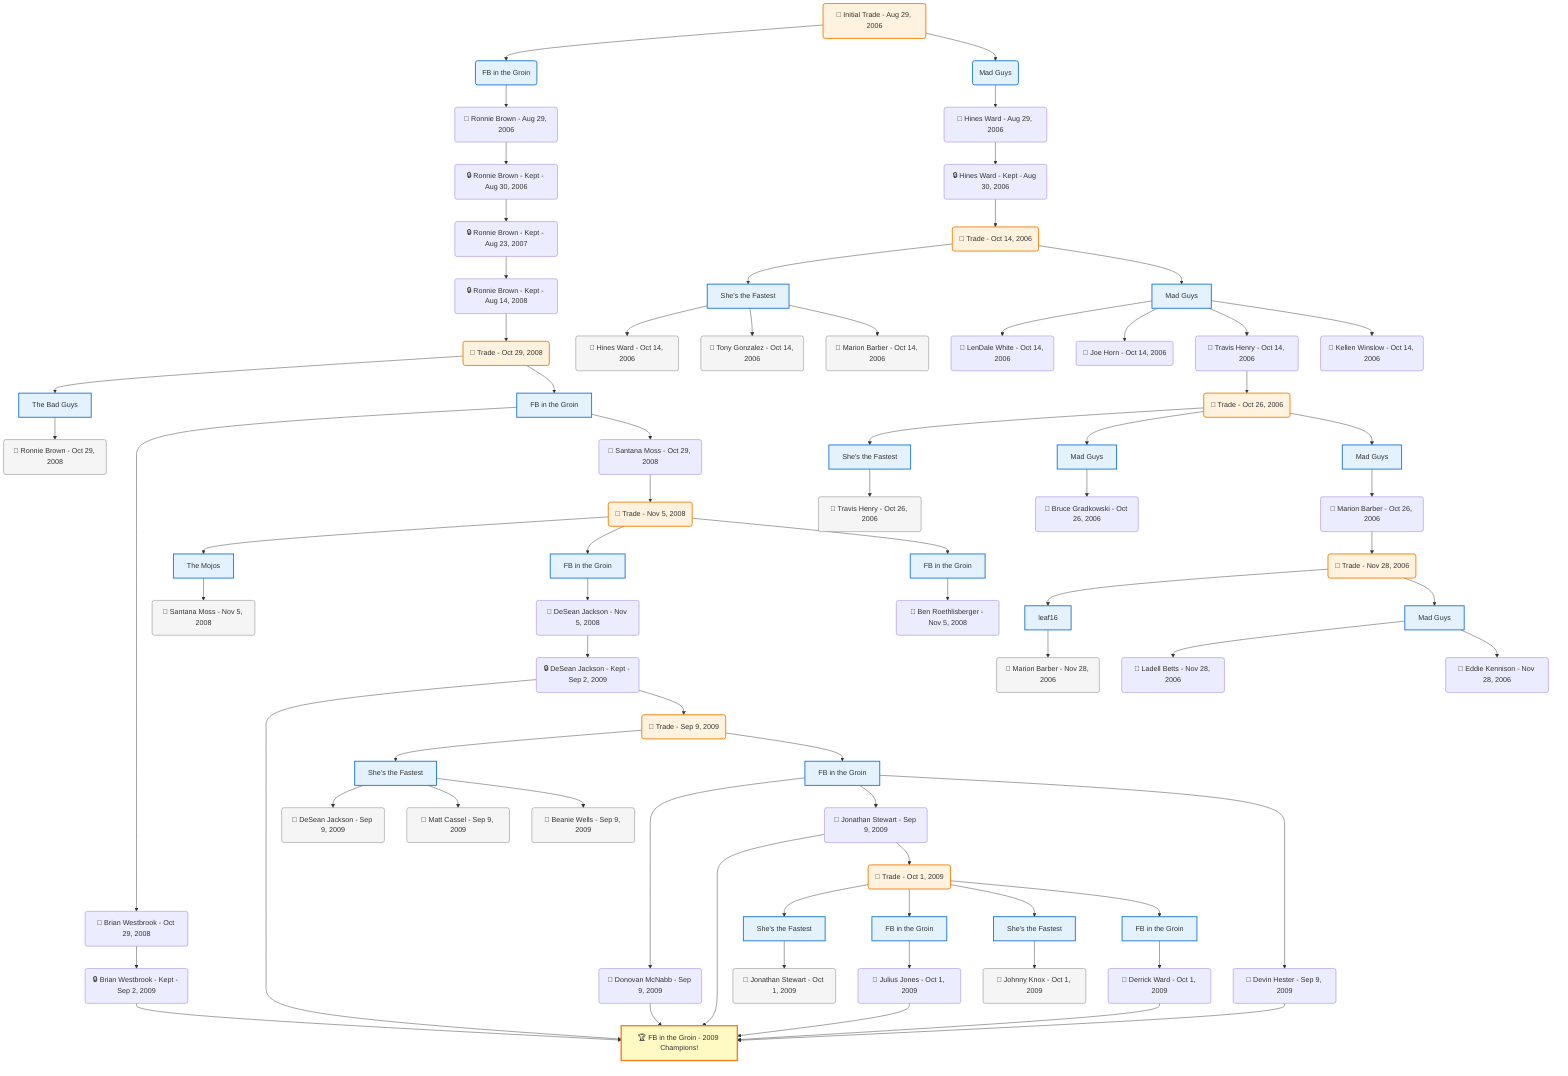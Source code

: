 flowchart TD

    TRADE_MAIN("🔄 Initial Trade - Aug 29, 2006")
    TEAM_1("FB in the Groin")
    TEAM_2("Mad Guys")
    NODE_4d334307-ef69-44f5-8aaa-3bba83c91e44("🔄 Ronnie Brown - Aug 29, 2006")
    NODE_ff317a1f-3a83-4a7e-9c05-14dc128c72cd("🔒 Ronnie Brown - Kept - Aug 30, 2006")
    NODE_5ac43715-57b0-4e7c-be7d-bad67b8c1a84("🔒 Ronnie Brown - Kept - Aug 23, 2007")
    NODE_030c80d8-b6a2-4377-8b86-b87ee8b646f2("🔒 Ronnie Brown - Kept - Aug 14, 2008")
    TRADE_c3f0b7c2-f7b5-4e00-9f80-68c86f7c182e_3("🔄 Trade - Oct 29, 2008")
    TEAM_b2220d1a-ff75-4622-9757-09978901110f_4["The Bad Guys"]
    NODE_acbb1f4c-bddd-4152-be7d-cdbc176f8841("🔄 Ronnie Brown - Oct 29, 2008")
    TEAM_f483ecf1-cd17-4991-854b-e52dfc957b45_5["FB in the Groin"]
    NODE_12905ee6-bbd2-40e5-9718-ce23cb7d7206("🔄 Brian Westbrook - Oct 29, 2008")
    NODE_b2cdb0b1-0710-4607-b4d7-239a8e3c79f8("🔒 Brian Westbrook - Kept - Sep 2, 2009")
    CHAMP_f483ecf1-cd17-4991-854b-e52dfc957b45_2009["🏆 FB in the Groin - 2009 Champions!"]
    NODE_6443451d-b374-42e2-9cc8-cf7ea623c574("🔄 Santana Moss - Oct 29, 2008")
    TRADE_f4210721-7634-4f38-99ae-7010bedca89e_6("🔄 Trade - Nov 5, 2008")
    TEAM_bbe2d0ad-54cf-4c22-be82-b2a5f262a157_7["The Mojos"]
    NODE_65e6ad00-c1d7-4912-a451-80fb65a5a9a2("🔄 Santana Moss - Nov 5, 2008")
    TEAM_f483ecf1-cd17-4991-854b-e52dfc957b45_8["FB in the Groin"]
    NODE_cb1ba05a-5cc4-4f55-a9c1-1a40c6000637("🔄 DeSean Jackson - Nov 5, 2008")
    NODE_bcd52ce9-b953-4a82-9e0b-0527be26bfa4("🔒 DeSean Jackson - Kept - Sep 2, 2009")
    TRADE_d64744f2-649c-41d8-81d6-cb12408f9a20_9("🔄 Trade - Sep 9, 2009")
    TEAM_4449259f-64af-44fd-9235-1facc0926234_10["She's the Fastest"]
    NODE_620b330b-81b8-4a9f-9476-febda8d1f7e0("🔄 DeSean Jackson - Sep 9, 2009")
    NODE_da366052-1793-4ec3-aeef-e2d58fcebf07("🔄 Matt Cassel - Sep 9, 2009")
    NODE_6dd1fdfd-8b13-4c36-b124-f5bc0932f73f("🔄 Beanie Wells - Sep 9, 2009")
    TEAM_f483ecf1-cd17-4991-854b-e52dfc957b45_11["FB in the Groin"]
    NODE_3128e3d6-ada1-4ddc-99ad-add55e2d292b("🔄 Donovan McNabb - Sep 9, 2009")
    NODE_15682633-4c98-4792-b4d5-ef220e682543("🔄 Jonathan Stewart - Sep 9, 2009")
    TRADE_2e75919f-7f43-4753-b2ca-f52a7e93ce4e_12("🔄 Trade - Oct 1, 2009")
    TEAM_4449259f-64af-44fd-9235-1facc0926234_13["She's the Fastest"]
    NODE_83285925-8d16-4bc1-b0fb-55a3915fa4da("🔄 Jonathan Stewart - Oct 1, 2009")
    TEAM_f483ecf1-cd17-4991-854b-e52dfc957b45_14["FB in the Groin"]
    NODE_6bd2dbc8-26a3-4b6e-8848-0ab9fd44aa1c("🔄 Julius Jones - Oct 1, 2009")
    TEAM_4449259f-64af-44fd-9235-1facc0926234_15["She's the Fastest"]
    NODE_d83fde35-d3b4-4078-b9f5-8c7decd47ba4("🔄 Johnny Knox - Oct 1, 2009")
    TEAM_f483ecf1-cd17-4991-854b-e52dfc957b45_16["FB in the Groin"]
    NODE_a26c503a-f2bc-4cab-996f-f0253689a18b("🔄 Derrick Ward - Oct 1, 2009")
    NODE_2506304d-9aeb-4778-8bbb-feb1241129b8("🔄 Devin Hester - Sep 9, 2009")
    TEAM_f483ecf1-cd17-4991-854b-e52dfc957b45_17["FB in the Groin"]
    NODE_c5a004fa-c6ce-4e56-a5ca-71081721a629("🔄 Ben Roethlisberger - Nov 5, 2008")
    NODE_cc6561f0-79a7-4abb-a7fe-c0ec944a7175("🔄 Hines Ward - Aug 29, 2006")
    NODE_e5e70290-c6ec-497f-9ae7-e1a63c57866d("🔒 Hines Ward - Kept - Aug 30, 2006")
    TRADE_ce20ada5-488c-42bb-81ff-654bf10c775e_18("🔄 Trade - Oct 14, 2006")
    TEAM_4449259f-64af-44fd-9235-1facc0926234_19["She's the Fastest"]
    NODE_fd2f47c1-8ed6-4c4d-92c5-fa95074e6f3b("🔄 Hines Ward - Oct 14, 2006")
    NODE_318494ea-3c4e-4311-aae1-6262e1d62dd2("🔄 Tony Gonzalez - Oct 14, 2006")
    NODE_76fc29b7-369e-4798-8eac-eaa63e814539("🔄 Marion Barber - Oct 14, 2006")
    TEAM_f5908944-6efd-40eb-af54-6c53004e0e2f_20["Mad Guys"]
    NODE_f2a49ad0-9bef-4fd1-94ed-61651a84658b("🔄 LenDale White - Oct 14, 2006")
    NODE_2d5e163c-cf82-4f0c-b2b0-928482ea4ad2("🔄 Joe Horn - Oct 14, 2006")
    NODE_282956be-e712-4df6-843a-9d92485c0ae4("🔄 Travis Henry - Oct 14, 2006")
    TRADE_5d3bc4a9-4882-4228-a856-7e54ae8aafc2_21("🔄 Trade - Oct 26, 2006")
    TEAM_4449259f-64af-44fd-9235-1facc0926234_22["She's the Fastest"]
    NODE_6372070f-eeba-4284-a58b-94618802e524("🔄 Travis Henry - Oct 26, 2006")
    TEAM_f5908944-6efd-40eb-af54-6c53004e0e2f_23["Mad Guys"]
    NODE_48b9675f-7bae-44b9-a520-04d629791a34("🔄 Bruce Gradkowski - Oct 26, 2006")
    TEAM_f5908944-6efd-40eb-af54-6c53004e0e2f_24["Mad Guys"]
    NODE_1977b820-e794-4826-a87e-c7ab3bffeb05("🔄 Marion Barber - Oct 26, 2006")
    TRADE_53f24c3c-4b6a-4d70-ab1e-03d14f02c7a5_25("🔄 Trade - Nov 28, 2006")
    TEAM_66fb98f4-89a7-45f9-893a-b41d71e6249d_26["leaf16"]
    NODE_1c0c4315-20d2-4d11-879e-89a97c598c0a("🔄 Marion Barber - Nov 28, 2006")
    TEAM_f5908944-6efd-40eb-af54-6c53004e0e2f_27["Mad Guys"]
    NODE_df70a1a9-92be-4bc3-9bed-00ac89e4cce6("🔄 Ladell Betts - Nov 28, 2006")
    NODE_b01ecd75-3eab-4076-9ac4-9855534a2fe8("🔄 Eddie Kennison - Nov 28, 2006")
    NODE_226cc31f-fa1b-4444-9edd-d799c92a88af("🔄 Kellen Winslow - Oct 14, 2006")

    TRADE_MAIN --> TEAM_1
    TRADE_MAIN --> TEAM_2
    TEAM_1 --> NODE_4d334307-ef69-44f5-8aaa-3bba83c91e44
    NODE_4d334307-ef69-44f5-8aaa-3bba83c91e44 --> NODE_ff317a1f-3a83-4a7e-9c05-14dc128c72cd
    NODE_ff317a1f-3a83-4a7e-9c05-14dc128c72cd --> NODE_5ac43715-57b0-4e7c-be7d-bad67b8c1a84
    NODE_5ac43715-57b0-4e7c-be7d-bad67b8c1a84 --> NODE_030c80d8-b6a2-4377-8b86-b87ee8b646f2
    NODE_030c80d8-b6a2-4377-8b86-b87ee8b646f2 --> TRADE_c3f0b7c2-f7b5-4e00-9f80-68c86f7c182e_3
    TRADE_c3f0b7c2-f7b5-4e00-9f80-68c86f7c182e_3 --> TEAM_b2220d1a-ff75-4622-9757-09978901110f_4
    TEAM_b2220d1a-ff75-4622-9757-09978901110f_4 --> NODE_acbb1f4c-bddd-4152-be7d-cdbc176f8841
    TRADE_c3f0b7c2-f7b5-4e00-9f80-68c86f7c182e_3 --> TEAM_f483ecf1-cd17-4991-854b-e52dfc957b45_5
    TEAM_f483ecf1-cd17-4991-854b-e52dfc957b45_5 --> NODE_12905ee6-bbd2-40e5-9718-ce23cb7d7206
    NODE_12905ee6-bbd2-40e5-9718-ce23cb7d7206 --> NODE_b2cdb0b1-0710-4607-b4d7-239a8e3c79f8
    NODE_b2cdb0b1-0710-4607-b4d7-239a8e3c79f8 --> CHAMP_f483ecf1-cd17-4991-854b-e52dfc957b45_2009
    TEAM_f483ecf1-cd17-4991-854b-e52dfc957b45_5 --> NODE_6443451d-b374-42e2-9cc8-cf7ea623c574
    NODE_6443451d-b374-42e2-9cc8-cf7ea623c574 --> TRADE_f4210721-7634-4f38-99ae-7010bedca89e_6
    TRADE_f4210721-7634-4f38-99ae-7010bedca89e_6 --> TEAM_bbe2d0ad-54cf-4c22-be82-b2a5f262a157_7
    TEAM_bbe2d0ad-54cf-4c22-be82-b2a5f262a157_7 --> NODE_65e6ad00-c1d7-4912-a451-80fb65a5a9a2
    TRADE_f4210721-7634-4f38-99ae-7010bedca89e_6 --> TEAM_f483ecf1-cd17-4991-854b-e52dfc957b45_8
    TEAM_f483ecf1-cd17-4991-854b-e52dfc957b45_8 --> NODE_cb1ba05a-5cc4-4f55-a9c1-1a40c6000637
    NODE_cb1ba05a-5cc4-4f55-a9c1-1a40c6000637 --> NODE_bcd52ce9-b953-4a82-9e0b-0527be26bfa4
    NODE_bcd52ce9-b953-4a82-9e0b-0527be26bfa4 --> CHAMP_f483ecf1-cd17-4991-854b-e52dfc957b45_2009
    NODE_bcd52ce9-b953-4a82-9e0b-0527be26bfa4 --> TRADE_d64744f2-649c-41d8-81d6-cb12408f9a20_9
    TRADE_d64744f2-649c-41d8-81d6-cb12408f9a20_9 --> TEAM_4449259f-64af-44fd-9235-1facc0926234_10
    TEAM_4449259f-64af-44fd-9235-1facc0926234_10 --> NODE_620b330b-81b8-4a9f-9476-febda8d1f7e0
    TEAM_4449259f-64af-44fd-9235-1facc0926234_10 --> NODE_da366052-1793-4ec3-aeef-e2d58fcebf07
    TEAM_4449259f-64af-44fd-9235-1facc0926234_10 --> NODE_6dd1fdfd-8b13-4c36-b124-f5bc0932f73f
    TRADE_d64744f2-649c-41d8-81d6-cb12408f9a20_9 --> TEAM_f483ecf1-cd17-4991-854b-e52dfc957b45_11
    TEAM_f483ecf1-cd17-4991-854b-e52dfc957b45_11 --> NODE_3128e3d6-ada1-4ddc-99ad-add55e2d292b
    NODE_3128e3d6-ada1-4ddc-99ad-add55e2d292b --> CHAMP_f483ecf1-cd17-4991-854b-e52dfc957b45_2009
    TEAM_f483ecf1-cd17-4991-854b-e52dfc957b45_11 --> NODE_15682633-4c98-4792-b4d5-ef220e682543
    NODE_15682633-4c98-4792-b4d5-ef220e682543 --> CHAMP_f483ecf1-cd17-4991-854b-e52dfc957b45_2009
    NODE_15682633-4c98-4792-b4d5-ef220e682543 --> TRADE_2e75919f-7f43-4753-b2ca-f52a7e93ce4e_12
    TRADE_2e75919f-7f43-4753-b2ca-f52a7e93ce4e_12 --> TEAM_4449259f-64af-44fd-9235-1facc0926234_13
    TEAM_4449259f-64af-44fd-9235-1facc0926234_13 --> NODE_83285925-8d16-4bc1-b0fb-55a3915fa4da
    TRADE_2e75919f-7f43-4753-b2ca-f52a7e93ce4e_12 --> TEAM_f483ecf1-cd17-4991-854b-e52dfc957b45_14
    TEAM_f483ecf1-cd17-4991-854b-e52dfc957b45_14 --> NODE_6bd2dbc8-26a3-4b6e-8848-0ab9fd44aa1c
    NODE_6bd2dbc8-26a3-4b6e-8848-0ab9fd44aa1c --> CHAMP_f483ecf1-cd17-4991-854b-e52dfc957b45_2009
    TRADE_2e75919f-7f43-4753-b2ca-f52a7e93ce4e_12 --> TEAM_4449259f-64af-44fd-9235-1facc0926234_15
    TEAM_4449259f-64af-44fd-9235-1facc0926234_15 --> NODE_d83fde35-d3b4-4078-b9f5-8c7decd47ba4
    TRADE_2e75919f-7f43-4753-b2ca-f52a7e93ce4e_12 --> TEAM_f483ecf1-cd17-4991-854b-e52dfc957b45_16
    TEAM_f483ecf1-cd17-4991-854b-e52dfc957b45_16 --> NODE_a26c503a-f2bc-4cab-996f-f0253689a18b
    NODE_a26c503a-f2bc-4cab-996f-f0253689a18b --> CHAMP_f483ecf1-cd17-4991-854b-e52dfc957b45_2009
    TEAM_f483ecf1-cd17-4991-854b-e52dfc957b45_11 --> NODE_2506304d-9aeb-4778-8bbb-feb1241129b8
    NODE_2506304d-9aeb-4778-8bbb-feb1241129b8 --> CHAMP_f483ecf1-cd17-4991-854b-e52dfc957b45_2009
    TRADE_f4210721-7634-4f38-99ae-7010bedca89e_6 --> TEAM_f483ecf1-cd17-4991-854b-e52dfc957b45_17
    TEAM_f483ecf1-cd17-4991-854b-e52dfc957b45_17 --> NODE_c5a004fa-c6ce-4e56-a5ca-71081721a629
    TEAM_2 --> NODE_cc6561f0-79a7-4abb-a7fe-c0ec944a7175
    NODE_cc6561f0-79a7-4abb-a7fe-c0ec944a7175 --> NODE_e5e70290-c6ec-497f-9ae7-e1a63c57866d
    NODE_e5e70290-c6ec-497f-9ae7-e1a63c57866d --> TRADE_ce20ada5-488c-42bb-81ff-654bf10c775e_18
    TRADE_ce20ada5-488c-42bb-81ff-654bf10c775e_18 --> TEAM_4449259f-64af-44fd-9235-1facc0926234_19
    TEAM_4449259f-64af-44fd-9235-1facc0926234_19 --> NODE_fd2f47c1-8ed6-4c4d-92c5-fa95074e6f3b
    TEAM_4449259f-64af-44fd-9235-1facc0926234_19 --> NODE_318494ea-3c4e-4311-aae1-6262e1d62dd2
    TEAM_4449259f-64af-44fd-9235-1facc0926234_19 --> NODE_76fc29b7-369e-4798-8eac-eaa63e814539
    TRADE_ce20ada5-488c-42bb-81ff-654bf10c775e_18 --> TEAM_f5908944-6efd-40eb-af54-6c53004e0e2f_20
    TEAM_f5908944-6efd-40eb-af54-6c53004e0e2f_20 --> NODE_f2a49ad0-9bef-4fd1-94ed-61651a84658b
    TEAM_f5908944-6efd-40eb-af54-6c53004e0e2f_20 --> NODE_2d5e163c-cf82-4f0c-b2b0-928482ea4ad2
    TEAM_f5908944-6efd-40eb-af54-6c53004e0e2f_20 --> NODE_282956be-e712-4df6-843a-9d92485c0ae4
    NODE_282956be-e712-4df6-843a-9d92485c0ae4 --> TRADE_5d3bc4a9-4882-4228-a856-7e54ae8aafc2_21
    TRADE_5d3bc4a9-4882-4228-a856-7e54ae8aafc2_21 --> TEAM_4449259f-64af-44fd-9235-1facc0926234_22
    TEAM_4449259f-64af-44fd-9235-1facc0926234_22 --> NODE_6372070f-eeba-4284-a58b-94618802e524
    TRADE_5d3bc4a9-4882-4228-a856-7e54ae8aafc2_21 --> TEAM_f5908944-6efd-40eb-af54-6c53004e0e2f_23
    TEAM_f5908944-6efd-40eb-af54-6c53004e0e2f_23 --> NODE_48b9675f-7bae-44b9-a520-04d629791a34
    TRADE_5d3bc4a9-4882-4228-a856-7e54ae8aafc2_21 --> TEAM_f5908944-6efd-40eb-af54-6c53004e0e2f_24
    TEAM_f5908944-6efd-40eb-af54-6c53004e0e2f_24 --> NODE_1977b820-e794-4826-a87e-c7ab3bffeb05
    NODE_1977b820-e794-4826-a87e-c7ab3bffeb05 --> TRADE_53f24c3c-4b6a-4d70-ab1e-03d14f02c7a5_25
    TRADE_53f24c3c-4b6a-4d70-ab1e-03d14f02c7a5_25 --> TEAM_66fb98f4-89a7-45f9-893a-b41d71e6249d_26
    TEAM_66fb98f4-89a7-45f9-893a-b41d71e6249d_26 --> NODE_1c0c4315-20d2-4d11-879e-89a97c598c0a
    TRADE_53f24c3c-4b6a-4d70-ab1e-03d14f02c7a5_25 --> TEAM_f5908944-6efd-40eb-af54-6c53004e0e2f_27
    TEAM_f5908944-6efd-40eb-af54-6c53004e0e2f_27 --> NODE_df70a1a9-92be-4bc3-9bed-00ac89e4cce6
    TEAM_f5908944-6efd-40eb-af54-6c53004e0e2f_27 --> NODE_b01ecd75-3eab-4076-9ac4-9855534a2fe8
    TEAM_f5908944-6efd-40eb-af54-6c53004e0e2f_20 --> NODE_226cc31f-fa1b-4444-9edd-d799c92a88af

    %% Node styling
    classDef teamNode fill:#e3f2fd,stroke:#1976d2,stroke-width:2px
    classDef tradeNode fill:#fff3e0,stroke:#f57c00,stroke-width:2px
    classDef playerNode fill:#f3e5f5,stroke:#7b1fa2,stroke-width:1px
    classDef nonRootPlayerNode fill:#f5f5f5,stroke:#757575,stroke-width:1px
    classDef endNode fill:#ffebee,stroke:#c62828,stroke-width:2px
    classDef waiverNode fill:#e8f5e8,stroke:#388e3c,stroke-width:2px
    classDef championshipNode fill:#fff9c4,stroke:#f57f17,stroke-width:3px

    class TEAM_1,TEAM_2,TEAM_b2220d1a-ff75-4622-9757-09978901110f_4,TEAM_f483ecf1-cd17-4991-854b-e52dfc957b45_5,TEAM_bbe2d0ad-54cf-4c22-be82-b2a5f262a157_7,TEAM_f483ecf1-cd17-4991-854b-e52dfc957b45_8,TEAM_4449259f-64af-44fd-9235-1facc0926234_10,TEAM_f483ecf1-cd17-4991-854b-e52dfc957b45_11,TEAM_4449259f-64af-44fd-9235-1facc0926234_13,TEAM_f483ecf1-cd17-4991-854b-e52dfc957b45_14,TEAM_4449259f-64af-44fd-9235-1facc0926234_15,TEAM_f483ecf1-cd17-4991-854b-e52dfc957b45_16,TEAM_f483ecf1-cd17-4991-854b-e52dfc957b45_17,TEAM_4449259f-64af-44fd-9235-1facc0926234_19,TEAM_f5908944-6efd-40eb-af54-6c53004e0e2f_20,TEAM_4449259f-64af-44fd-9235-1facc0926234_22,TEAM_f5908944-6efd-40eb-af54-6c53004e0e2f_23,TEAM_f5908944-6efd-40eb-af54-6c53004e0e2f_24,TEAM_66fb98f4-89a7-45f9-893a-b41d71e6249d_26,TEAM_f5908944-6efd-40eb-af54-6c53004e0e2f_27 teamNode
    class CHAMP_f483ecf1-cd17-4991-854b-e52dfc957b45_2009 championshipNode
    class NODE_acbb1f4c-bddd-4152-be7d-cdbc176f8841,NODE_65e6ad00-c1d7-4912-a451-80fb65a5a9a2,NODE_620b330b-81b8-4a9f-9476-febda8d1f7e0,NODE_da366052-1793-4ec3-aeef-e2d58fcebf07,NODE_6dd1fdfd-8b13-4c36-b124-f5bc0932f73f,NODE_83285925-8d16-4bc1-b0fb-55a3915fa4da,NODE_d83fde35-d3b4-4078-b9f5-8c7decd47ba4,NODE_fd2f47c1-8ed6-4c4d-92c5-fa95074e6f3b,NODE_318494ea-3c4e-4311-aae1-6262e1d62dd2,NODE_76fc29b7-369e-4798-8eac-eaa63e814539,NODE_6372070f-eeba-4284-a58b-94618802e524,NODE_1c0c4315-20d2-4d11-879e-89a97c598c0a nonRootPlayerNode
    class TRADE_MAIN,TRADE_c3f0b7c2-f7b5-4e00-9f80-68c86f7c182e_3,TRADE_f4210721-7634-4f38-99ae-7010bedca89e_6,TRADE_d64744f2-649c-41d8-81d6-cb12408f9a20_9,TRADE_2e75919f-7f43-4753-b2ca-f52a7e93ce4e_12,TRADE_ce20ada5-488c-42bb-81ff-654bf10c775e_18,TRADE_5d3bc4a9-4882-4228-a856-7e54ae8aafc2_21,TRADE_53f24c3c-4b6a-4d70-ab1e-03d14f02c7a5_25 tradeNode